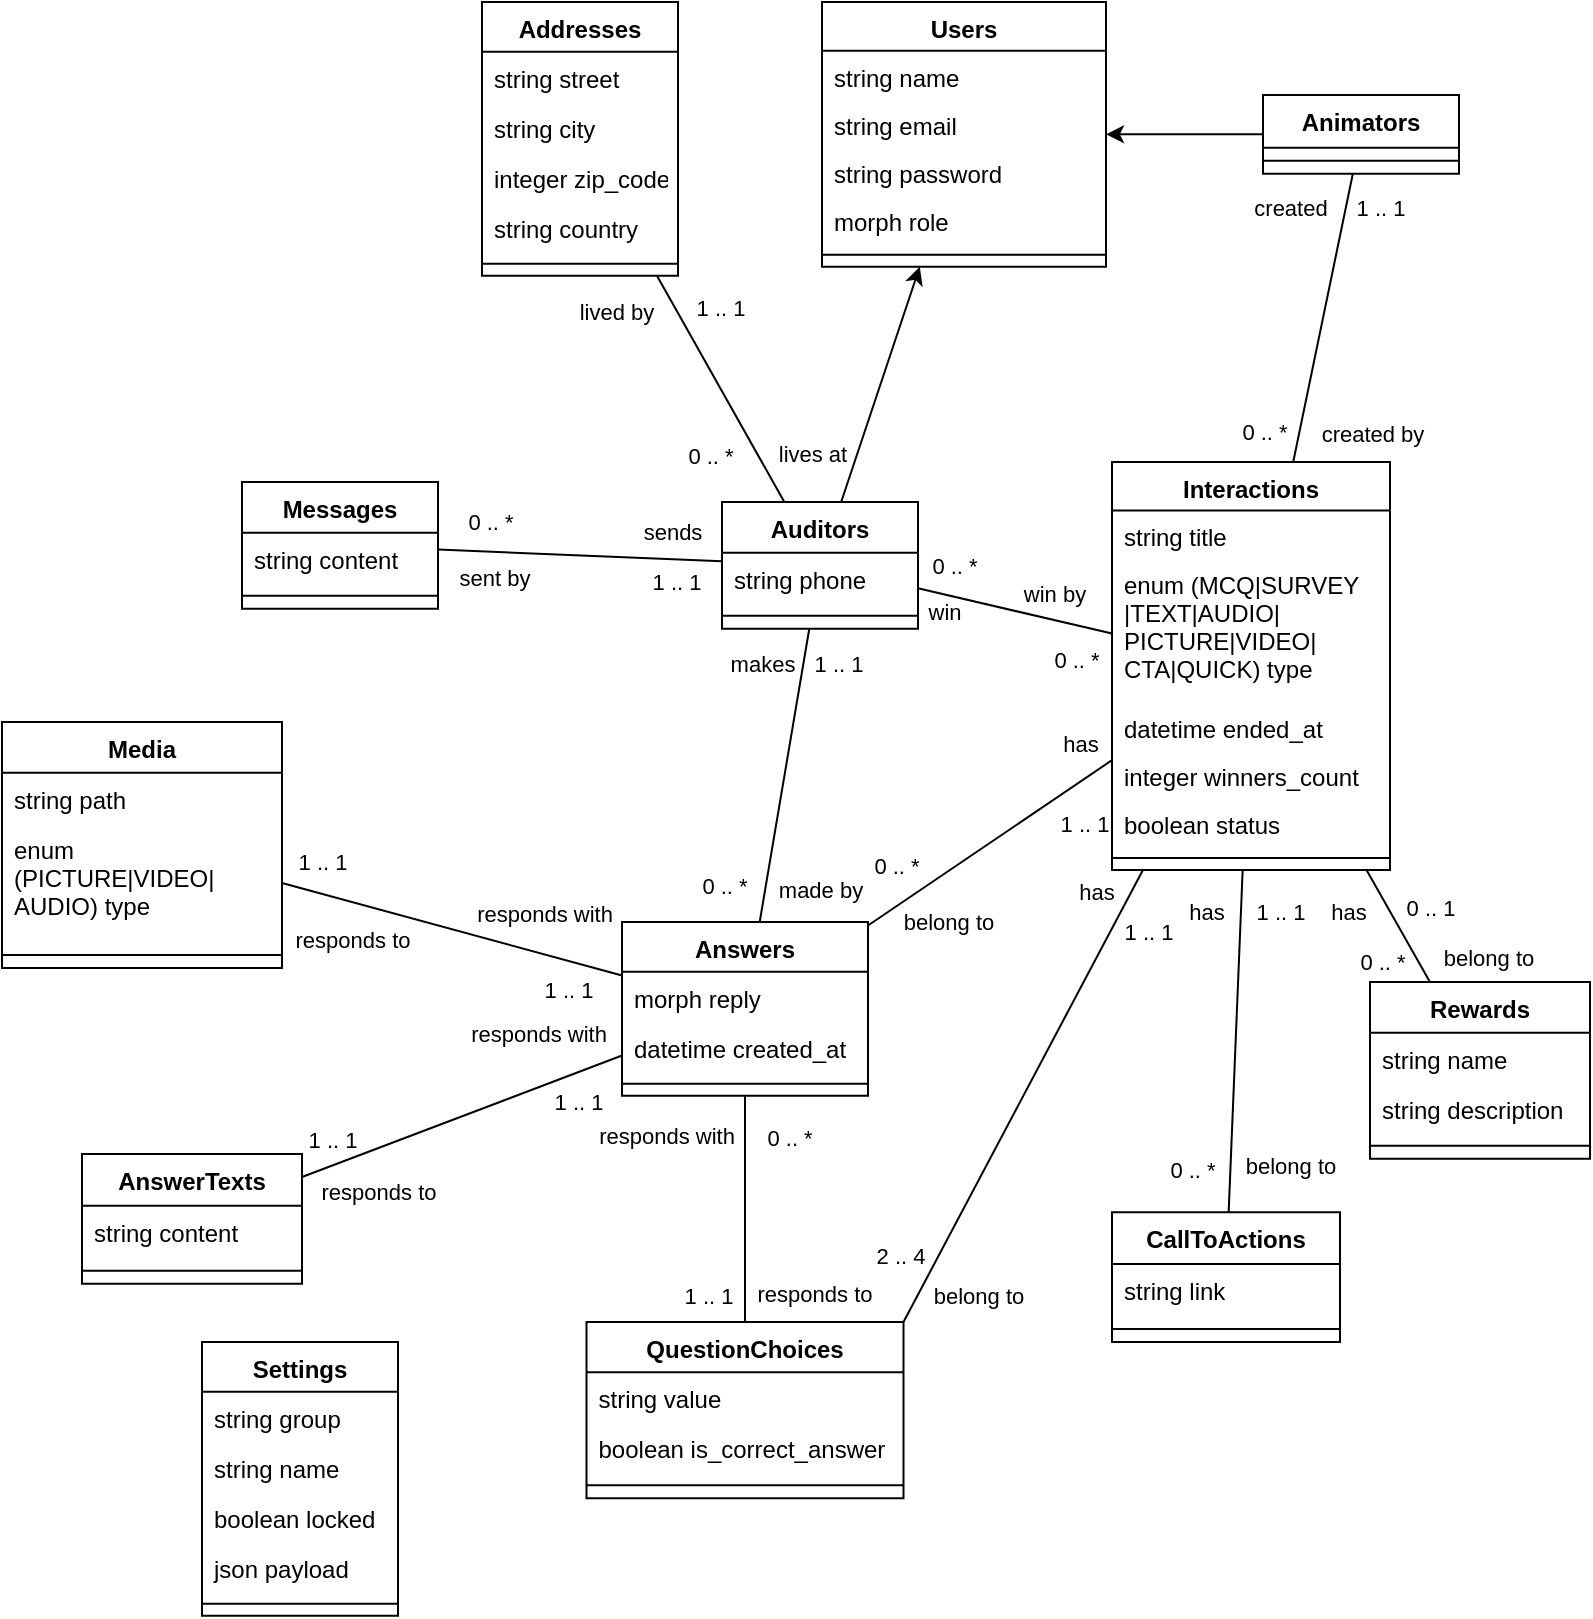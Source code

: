 <mxfile version="21.3.7" type="device">
  <diagram id="C5RBs43oDa-KdzZeNtuy" name="Page-1">
    <mxGraphModel dx="591" dy="1988" grid="1" gridSize="10" guides="1" tooltips="1" connect="1" arrows="1" fold="1" page="1" pageScale="1" pageWidth="827" pageHeight="1169" math="0" shadow="0">
      <root>
        <mxCell id="WIyWlLk6GJQsqaUBKTNV-0" />
        <mxCell id="WIyWlLk6GJQsqaUBKTNV-1" parent="WIyWlLk6GJQsqaUBKTNV-0" />
        <mxCell id="30cIWOd6jgSLowQmjG19-6" value="Users" style="swimlane;fontStyle=1;align=center;verticalAlign=top;childLayout=stackLayout;horizontal=1;startSize=24.348;horizontalStack=0;resizeParent=1;resizeParentMax=0;resizeLast=0;collapsible=0;marginBottom=0;" parent="WIyWlLk6GJQsqaUBKTNV-1" vertex="1">
          <mxGeometry x="1270" y="-1160" width="142" height="132.348" as="geometry" />
        </mxCell>
        <mxCell id="30cIWOd6jgSLowQmjG19-8" value="string name" style="text;strokeColor=none;fillColor=none;align=left;verticalAlign=top;spacingLeft=4;spacingRight=4;overflow=hidden;rotatable=0;points=[[0,0.5],[1,0.5]];portConstraint=eastwest;" parent="30cIWOd6jgSLowQmjG19-6" vertex="1">
          <mxGeometry y="24.348" width="142" height="24" as="geometry" />
        </mxCell>
        <mxCell id="30cIWOd6jgSLowQmjG19-9" value="string email" style="text;strokeColor=none;fillColor=none;align=left;verticalAlign=top;spacingLeft=4;spacingRight=4;overflow=hidden;rotatable=0;points=[[0,0.5],[1,0.5]];portConstraint=eastwest;" parent="30cIWOd6jgSLowQmjG19-6" vertex="1">
          <mxGeometry y="48.348" width="142" height="24" as="geometry" />
        </mxCell>
        <mxCell id="30cIWOd6jgSLowQmjG19-11" value="string password" style="text;strokeColor=none;fillColor=none;align=left;verticalAlign=top;spacingLeft=4;spacingRight=4;overflow=hidden;rotatable=0;points=[[0,0.5],[1,0.5]];portConstraint=eastwest;" parent="30cIWOd6jgSLowQmjG19-6" vertex="1">
          <mxGeometry y="72.348" width="142" height="24" as="geometry" />
        </mxCell>
        <mxCell id="30cIWOd6jgSLowQmjG19-15" value="morph role" style="text;strokeColor=none;fillColor=none;align=left;verticalAlign=top;spacingLeft=4;spacingRight=4;overflow=hidden;rotatable=0;points=[[0,0.5],[1,0.5]];portConstraint=eastwest;" parent="30cIWOd6jgSLowQmjG19-6" vertex="1">
          <mxGeometry y="96.348" width="142" height="24" as="geometry" />
        </mxCell>
        <mxCell id="30cIWOd6jgSLowQmjG19-17" style="line;strokeWidth=1;fillColor=none;align=left;verticalAlign=middle;spacingTop=-1;spacingLeft=3;spacingRight=3;rotatable=0;labelPosition=right;points=[];portConstraint=eastwest;strokeColor=inherit;" parent="30cIWOd6jgSLowQmjG19-6" vertex="1">
          <mxGeometry y="120.348" width="142" height="12" as="geometry" />
        </mxCell>
        <mxCell id="30cIWOd6jgSLowQmjG19-18" value="Settings" style="swimlane;fontStyle=1;align=center;verticalAlign=top;childLayout=stackLayout;horizontal=1;startSize=24.824;horizontalStack=0;resizeParent=1;resizeParentMax=0;resizeLast=0;collapsible=0;marginBottom=0;" parent="WIyWlLk6GJQsqaUBKTNV-1" vertex="1">
          <mxGeometry x="960" y="-490" width="98" height="136.824" as="geometry" />
        </mxCell>
        <mxCell id="30cIWOd6jgSLowQmjG19-20" value="string group" style="text;strokeColor=none;fillColor=none;align=left;verticalAlign=top;spacingLeft=4;spacingRight=4;overflow=hidden;rotatable=0;points=[[0,0.5],[1,0.5]];portConstraint=eastwest;" parent="30cIWOd6jgSLowQmjG19-18" vertex="1">
          <mxGeometry y="24.824" width="98" height="25" as="geometry" />
        </mxCell>
        <mxCell id="30cIWOd6jgSLowQmjG19-21" value="string name" style="text;strokeColor=none;fillColor=none;align=left;verticalAlign=top;spacingLeft=4;spacingRight=4;overflow=hidden;rotatable=0;points=[[0,0.5],[1,0.5]];portConstraint=eastwest;" parent="30cIWOd6jgSLowQmjG19-18" vertex="1">
          <mxGeometry y="49.824" width="98" height="25" as="geometry" />
        </mxCell>
        <mxCell id="30cIWOd6jgSLowQmjG19-22" value="boolean locked" style="text;strokeColor=none;fillColor=none;align=left;verticalAlign=top;spacingLeft=4;spacingRight=4;overflow=hidden;rotatable=0;points=[[0,0.5],[1,0.5]];portConstraint=eastwest;" parent="30cIWOd6jgSLowQmjG19-18" vertex="1">
          <mxGeometry y="74.824" width="98" height="25" as="geometry" />
        </mxCell>
        <mxCell id="30cIWOd6jgSLowQmjG19-23" value="json payload" style="text;strokeColor=none;fillColor=none;align=left;verticalAlign=top;spacingLeft=4;spacingRight=4;overflow=hidden;rotatable=0;points=[[0,0.5],[1,0.5]];portConstraint=eastwest;" parent="30cIWOd6jgSLowQmjG19-18" vertex="1">
          <mxGeometry y="99.824" width="98" height="25" as="geometry" />
        </mxCell>
        <mxCell id="30cIWOd6jgSLowQmjG19-26" style="line;strokeWidth=1;fillColor=none;align=left;verticalAlign=middle;spacingTop=-1;spacingLeft=3;spacingRight=3;rotatable=0;labelPosition=right;points=[];portConstraint=eastwest;strokeColor=inherit;" parent="30cIWOd6jgSLowQmjG19-18" vertex="1">
          <mxGeometry y="124.824" width="98" height="12" as="geometry" />
        </mxCell>
        <mxCell id="30cIWOd6jgSLowQmjG19-27" value="Addresses" style="swimlane;fontStyle=1;align=center;verticalAlign=top;childLayout=stackLayout;horizontal=1;startSize=24.824;horizontalStack=0;resizeParent=1;resizeParentMax=0;resizeLast=0;collapsible=0;marginBottom=0;" parent="WIyWlLk6GJQsqaUBKTNV-1" vertex="1">
          <mxGeometry x="1100" y="-1160" width="98" height="136.824" as="geometry" />
        </mxCell>
        <mxCell id="30cIWOd6jgSLowQmjG19-29" value="string street" style="text;strokeColor=none;fillColor=none;align=left;verticalAlign=top;spacingLeft=4;spacingRight=4;overflow=hidden;rotatable=0;points=[[0,0.5],[1,0.5]];portConstraint=eastwest;" parent="30cIWOd6jgSLowQmjG19-27" vertex="1">
          <mxGeometry y="24.824" width="98" height="25" as="geometry" />
        </mxCell>
        <mxCell id="30cIWOd6jgSLowQmjG19-30" value="string city" style="text;strokeColor=none;fillColor=none;align=left;verticalAlign=top;spacingLeft=4;spacingRight=4;overflow=hidden;rotatable=0;points=[[0,0.5],[1,0.5]];portConstraint=eastwest;" parent="30cIWOd6jgSLowQmjG19-27" vertex="1">
          <mxGeometry y="49.824" width="98" height="25" as="geometry" />
        </mxCell>
        <mxCell id="30cIWOd6jgSLowQmjG19-31" value="integer zip_code" style="text;strokeColor=none;fillColor=none;align=left;verticalAlign=top;spacingLeft=4;spacingRight=4;overflow=hidden;rotatable=0;points=[[0,0.5],[1,0.5]];portConstraint=eastwest;" parent="30cIWOd6jgSLowQmjG19-27" vertex="1">
          <mxGeometry y="74.824" width="98" height="25" as="geometry" />
        </mxCell>
        <mxCell id="30cIWOd6jgSLowQmjG19-32" value="string country" style="text;strokeColor=none;fillColor=none;align=left;verticalAlign=top;spacingLeft=4;spacingRight=4;overflow=hidden;rotatable=0;points=[[0,0.5],[1,0.5]];portConstraint=eastwest;" parent="30cIWOd6jgSLowQmjG19-27" vertex="1">
          <mxGeometry y="99.824" width="98" height="25" as="geometry" />
        </mxCell>
        <mxCell id="30cIWOd6jgSLowQmjG19-35" style="line;strokeWidth=1;fillColor=none;align=left;verticalAlign=middle;spacingTop=-1;spacingLeft=3;spacingRight=3;rotatable=0;labelPosition=right;points=[];portConstraint=eastwest;strokeColor=inherit;" parent="30cIWOd6jgSLowQmjG19-27" vertex="1">
          <mxGeometry y="124.824" width="98" height="12" as="geometry" />
        </mxCell>
        <mxCell id="30cIWOd6jgSLowQmjG19-36" value="Auditors" style="swimlane;fontStyle=1;align=center;verticalAlign=top;childLayout=stackLayout;horizontal=1;startSize=25.385;horizontalStack=0;resizeParent=1;resizeParentMax=0;resizeLast=0;collapsible=0;marginBottom=0;" parent="WIyWlLk6GJQsqaUBKTNV-1" vertex="1">
          <mxGeometry x="1220" y="-910" width="98" height="63.385" as="geometry" />
        </mxCell>
        <mxCell id="30cIWOd6jgSLowQmjG19-38" value="string phone" style="text;strokeColor=none;fillColor=none;align=left;verticalAlign=top;spacingLeft=4;spacingRight=4;overflow=hidden;rotatable=0;points=[[0,0.5],[1,0.5]];portConstraint=eastwest;" parent="30cIWOd6jgSLowQmjG19-36" vertex="1">
          <mxGeometry y="25.385" width="98" height="25" as="geometry" />
        </mxCell>
        <mxCell id="30cIWOd6jgSLowQmjG19-42" style="line;strokeWidth=1;fillColor=none;align=left;verticalAlign=middle;spacingTop=-1;spacingLeft=3;spacingRight=3;rotatable=0;labelPosition=right;points=[];portConstraint=eastwest;strokeColor=inherit;" parent="30cIWOd6jgSLowQmjG19-36" vertex="1">
          <mxGeometry y="50.385" width="98" height="13" as="geometry" />
        </mxCell>
        <mxCell id="30cIWOd6jgSLowQmjG19-163" style="rounded=0;orthogonalLoop=1;jettySize=auto;html=1;endArrow=none;endFill=0;" parent="WIyWlLk6GJQsqaUBKTNV-1" source="30cIWOd6jgSLowQmjG19-43" target="30cIWOd6jgSLowQmjG19-96" edge="1">
          <mxGeometry relative="1" as="geometry" />
        </mxCell>
        <mxCell id="30cIWOd6jgSLowQmjG19-199" value="responds with" style="edgeLabel;html=1;align=center;verticalAlign=middle;resizable=0;points=[];" parent="30cIWOd6jgSLowQmjG19-163" vertex="1" connectable="0">
          <mxGeometry x="0.589" y="2" relative="1" as="geometry">
            <mxPoint x="-5" y="-20" as="offset" />
          </mxGeometry>
        </mxCell>
        <mxCell id="30cIWOd6jgSLowQmjG19-200" value="1 .. 1" style="edgeLabel;html=1;align=center;verticalAlign=middle;resizable=0;points=[];" parent="30cIWOd6jgSLowQmjG19-163" vertex="1" connectable="0">
          <mxGeometry x="0.688" y="-1" relative="1" as="geometry">
            <mxPoint y="13" as="offset" />
          </mxGeometry>
        </mxCell>
        <mxCell id="30cIWOd6jgSLowQmjG19-201" value="responds to" style="edgeLabel;html=1;align=center;verticalAlign=middle;resizable=0;points=[];" parent="30cIWOd6jgSLowQmjG19-163" vertex="1" connectable="0">
          <mxGeometry x="-0.828" y="1" relative="1" as="geometry">
            <mxPoint x="20" y="25" as="offset" />
          </mxGeometry>
        </mxCell>
        <mxCell id="30cIWOd6jgSLowQmjG19-202" value="1 .. 1" style="edgeLabel;html=1;align=center;verticalAlign=middle;resizable=0;points=[];" parent="30cIWOd6jgSLowQmjG19-163" vertex="1" connectable="0">
          <mxGeometry x="-0.801" y="2" relative="1" as="geometry">
            <mxPoint x="2" y="-13" as="offset" />
          </mxGeometry>
        </mxCell>
        <mxCell id="30cIWOd6jgSLowQmjG19-43" value="Media" style="swimlane;fontStyle=1;align=center;verticalAlign=top;childLayout=stackLayout;horizontal=1;startSize=25.385;horizontalStack=0;resizeParent=1;resizeParentMax=0;resizeLast=0;collapsible=0;marginBottom=0;" parent="WIyWlLk6GJQsqaUBKTNV-1" vertex="1">
          <mxGeometry x="860" y="-800" width="140" height="123.005" as="geometry" />
        </mxCell>
        <mxCell id="30cIWOd6jgSLowQmjG19-45" value="string path" style="text;strokeColor=none;fillColor=none;align=left;verticalAlign=top;spacingLeft=4;spacingRight=4;overflow=hidden;rotatable=0;points=[[0,0.5],[1,0.5]];portConstraint=eastwest;" parent="30cIWOd6jgSLowQmjG19-43" vertex="1">
          <mxGeometry y="25.385" width="140" height="25" as="geometry" />
        </mxCell>
        <mxCell id="30cIWOd6jgSLowQmjG19-46" value="enum &#xa;(PICTURE|VIDEO|&#xa;AUDIO) type" style="text;strokeColor=none;fillColor=none;align=left;verticalAlign=top;spacingLeft=4;spacingRight=4;overflow=hidden;rotatable=0;points=[[0,0.5],[1,0.5]];portConstraint=eastwest;" parent="30cIWOd6jgSLowQmjG19-43" vertex="1">
          <mxGeometry y="50.385" width="140" height="59.62" as="geometry" />
        </mxCell>
        <mxCell id="30cIWOd6jgSLowQmjG19-49" style="line;strokeWidth=1;fillColor=none;align=left;verticalAlign=middle;spacingTop=-1;spacingLeft=3;spacingRight=3;rotatable=0;labelPosition=right;points=[];portConstraint=eastwest;strokeColor=inherit;" parent="30cIWOd6jgSLowQmjG19-43" vertex="1">
          <mxGeometry y="110.005" width="140" height="13" as="geometry" />
        </mxCell>
        <mxCell id="30cIWOd6jgSLowQmjG19-50" value="Animators" style="swimlane;fontStyle=1;align=center;verticalAlign=top;childLayout=stackLayout;horizontal=1;startSize=26.444;horizontalStack=0;resizeParent=1;resizeParentMax=0;resizeLast=0;collapsible=0;marginBottom=0;" parent="WIyWlLk6GJQsqaUBKTNV-1" vertex="1">
          <mxGeometry x="1490.5" y="-1113.55" width="98" height="39.444" as="geometry" />
        </mxCell>
        <mxCell id="30cIWOd6jgSLowQmjG19-54" style="line;strokeWidth=1;fillColor=none;align=left;verticalAlign=middle;spacingTop=-1;spacingLeft=3;spacingRight=3;rotatable=0;labelPosition=right;points=[];portConstraint=eastwest;strokeColor=inherit;" parent="30cIWOd6jgSLowQmjG19-50" vertex="1">
          <mxGeometry y="26.444" width="98" height="13" as="geometry" />
        </mxCell>
        <mxCell id="30cIWOd6jgSLowQmjG19-55" value="Rewards" style="swimlane;fontStyle=1;align=center;verticalAlign=top;childLayout=stackLayout;horizontal=1;startSize=25.385;horizontalStack=0;resizeParent=1;resizeParentMax=0;resizeLast=0;collapsible=0;marginBottom=0;" parent="WIyWlLk6GJQsqaUBKTNV-1" vertex="1">
          <mxGeometry x="1544" y="-670" width="110" height="88.385" as="geometry" />
        </mxCell>
        <mxCell id="30cIWOd6jgSLowQmjG19-57" value="string name" style="text;strokeColor=none;fillColor=none;align=left;verticalAlign=top;spacingLeft=4;spacingRight=4;overflow=hidden;rotatable=0;points=[[0,0.5],[1,0.5]];portConstraint=eastwest;" parent="30cIWOd6jgSLowQmjG19-55" vertex="1">
          <mxGeometry y="25.385" width="110" height="25" as="geometry" />
        </mxCell>
        <mxCell id="30cIWOd6jgSLowQmjG19-58" value="string description" style="text;strokeColor=none;fillColor=none;align=left;verticalAlign=top;spacingLeft=4;spacingRight=4;overflow=hidden;rotatable=0;points=[[0,0.5],[1,0.5]];portConstraint=eastwest;" parent="30cIWOd6jgSLowQmjG19-55" vertex="1">
          <mxGeometry y="50.385" width="110" height="25" as="geometry" />
        </mxCell>
        <mxCell id="30cIWOd6jgSLowQmjG19-61" style="line;strokeWidth=1;fillColor=none;align=left;verticalAlign=middle;spacingTop=-1;spacingLeft=3;spacingRight=3;rotatable=0;labelPosition=right;points=[];portConstraint=eastwest;strokeColor=inherit;" parent="30cIWOd6jgSLowQmjG19-55" vertex="1">
          <mxGeometry y="75.385" width="110" height="13" as="geometry" />
        </mxCell>
        <mxCell id="30cIWOd6jgSLowQmjG19-62" value="CallToActions" style="swimlane;fontStyle=1;align=center;verticalAlign=top;childLayout=stackLayout;horizontal=1;startSize=25.818;horizontalStack=0;resizeParent=1;resizeParentMax=0;resizeLast=0;collapsible=0;marginBottom=0;" parent="WIyWlLk6GJQsqaUBKTNV-1" vertex="1">
          <mxGeometry x="1415" y="-554.82" width="114" height="64.818" as="geometry" />
        </mxCell>
        <mxCell id="30cIWOd6jgSLowQmjG19-64" value="string link" style="text;strokeColor=none;fillColor=none;align=left;verticalAlign=top;spacingLeft=4;spacingRight=4;overflow=hidden;rotatable=0;points=[[0,0.5],[1,0.5]];portConstraint=eastwest;" parent="30cIWOd6jgSLowQmjG19-62" vertex="1">
          <mxGeometry y="25.818" width="114" height="26" as="geometry" />
        </mxCell>
        <mxCell id="30cIWOd6jgSLowQmjG19-67" style="line;strokeWidth=1;fillColor=none;align=left;verticalAlign=middle;spacingTop=-1;spacingLeft=3;spacingRight=3;rotatable=0;labelPosition=right;points=[];portConstraint=eastwest;strokeColor=inherit;" parent="30cIWOd6jgSLowQmjG19-62" vertex="1">
          <mxGeometry y="51.818" width="114" height="13" as="geometry" />
        </mxCell>
        <mxCell id="30cIWOd6jgSLowQmjG19-68" value="Interactions" style="swimlane;fontStyle=1;align=center;verticalAlign=top;childLayout=stackLayout;horizontal=1;startSize=24.24;horizontalStack=0;resizeParent=1;resizeParentMax=0;resizeLast=0;collapsible=0;marginBottom=0;" parent="WIyWlLk6GJQsqaUBKTNV-1" vertex="1">
          <mxGeometry x="1415" y="-930" width="139" height="204" as="geometry" />
        </mxCell>
        <mxCell id="30cIWOd6jgSLowQmjG19-70" value="string title" style="text;strokeColor=none;fillColor=none;align=left;verticalAlign=top;spacingLeft=4;spacingRight=4;overflow=hidden;rotatable=0;points=[[0,0.5],[1,0.5]];portConstraint=eastwest;" parent="30cIWOd6jgSLowQmjG19-68" vertex="1">
          <mxGeometry y="24.24" width="139" height="24" as="geometry" />
        </mxCell>
        <mxCell id="30cIWOd6jgSLowQmjG19-71" value="enum (MCQ|SURVEY&#xa;|TEXT|AUDIO|&#xa;PICTURE|VIDEO|&#xa;CTA|QUICK) type" style="text;strokeColor=none;fillColor=none;align=left;verticalAlign=top;spacingLeft=4;spacingRight=4;overflow=hidden;rotatable=0;points=[[0,0.5],[1,0.5]];portConstraint=eastwest;" parent="30cIWOd6jgSLowQmjG19-68" vertex="1">
          <mxGeometry y="48.24" width="139" height="71.76" as="geometry" />
        </mxCell>
        <mxCell id="30cIWOd6jgSLowQmjG19-75" value="datetime ended_at" style="text;strokeColor=none;fillColor=none;align=left;verticalAlign=top;spacingLeft=4;spacingRight=4;overflow=hidden;rotatable=0;points=[[0,0.5],[1,0.5]];portConstraint=eastwest;" parent="30cIWOd6jgSLowQmjG19-68" vertex="1">
          <mxGeometry y="120" width="139" height="24" as="geometry" />
        </mxCell>
        <mxCell id="30cIWOd6jgSLowQmjG19-78" value="integer winners_count" style="text;strokeColor=none;fillColor=none;align=left;verticalAlign=top;spacingLeft=4;spacingRight=4;overflow=hidden;rotatable=0;points=[[0,0.5],[1,0.5]];portConstraint=eastwest;" parent="30cIWOd6jgSLowQmjG19-68" vertex="1">
          <mxGeometry y="144" width="139" height="24" as="geometry" />
        </mxCell>
        <mxCell id="30cIWOd6jgSLowQmjG19-79" value="boolean status" style="text;strokeColor=none;fillColor=none;align=left;verticalAlign=top;spacingLeft=4;spacingRight=4;overflow=hidden;rotatable=0;points=[[0,0.5],[1,0.5]];portConstraint=eastwest;" parent="30cIWOd6jgSLowQmjG19-68" vertex="1">
          <mxGeometry y="168" width="139" height="24" as="geometry" />
        </mxCell>
        <mxCell id="30cIWOd6jgSLowQmjG19-80" style="line;strokeWidth=1;fillColor=none;align=left;verticalAlign=middle;spacingTop=-1;spacingLeft=3;spacingRight=3;rotatable=0;labelPosition=right;points=[];portConstraint=eastwest;strokeColor=inherit;" parent="30cIWOd6jgSLowQmjG19-68" vertex="1">
          <mxGeometry y="192" width="139" height="12" as="geometry" />
        </mxCell>
        <mxCell id="30cIWOd6jgSLowQmjG19-81" value="Messages" style="swimlane;fontStyle=1;align=center;verticalAlign=top;childLayout=stackLayout;horizontal=1;startSize=25.385;horizontalStack=0;resizeParent=1;resizeParentMax=0;resizeLast=0;collapsible=0;marginBottom=0;" parent="WIyWlLk6GJQsqaUBKTNV-1" vertex="1">
          <mxGeometry x="980" y="-920" width="98" height="63.385" as="geometry" />
        </mxCell>
        <mxCell id="30cIWOd6jgSLowQmjG19-83" value="string content" style="text;strokeColor=none;fillColor=none;align=left;verticalAlign=top;spacingLeft=4;spacingRight=4;overflow=hidden;rotatable=0;points=[[0,0.5],[1,0.5]];portConstraint=eastwest;" parent="30cIWOd6jgSLowQmjG19-81" vertex="1">
          <mxGeometry y="25.385" width="98" height="25" as="geometry" />
        </mxCell>
        <mxCell id="30cIWOd6jgSLowQmjG19-87" style="line;strokeWidth=1;fillColor=none;align=left;verticalAlign=middle;spacingTop=-1;spacingLeft=3;spacingRight=3;rotatable=0;labelPosition=right;points=[];portConstraint=eastwest;strokeColor=inherit;" parent="30cIWOd6jgSLowQmjG19-81" vertex="1">
          <mxGeometry y="50.385" width="98" height="13" as="geometry" />
        </mxCell>
        <mxCell id="30cIWOd6jgSLowQmjG19-88" value="QuestionChoices" style="swimlane;fontStyle=1;align=center;verticalAlign=top;childLayout=stackLayout;horizontal=1;startSize=25.067;horizontalStack=0;resizeParent=1;resizeParentMax=0;resizeLast=0;collapsible=0;marginBottom=0;" parent="WIyWlLk6GJQsqaUBKTNV-1" vertex="1">
          <mxGeometry x="1152.25" y="-500" width="158.5" height="88.067" as="geometry" />
        </mxCell>
        <mxCell id="30cIWOd6jgSLowQmjG19-90" value="string value" style="text;strokeColor=none;fillColor=none;align=left;verticalAlign=top;spacingLeft=4;spacingRight=4;overflow=hidden;rotatable=0;points=[[0,0.5],[1,0.5]];portConstraint=eastwest;" parent="30cIWOd6jgSLowQmjG19-88" vertex="1">
          <mxGeometry y="25.067" width="158.5" height="25" as="geometry" />
        </mxCell>
        <mxCell id="30cIWOd6jgSLowQmjG19-91" value="boolean is_correct_answer" style="text;strokeColor=none;fillColor=none;align=left;verticalAlign=top;spacingLeft=4;spacingRight=4;overflow=hidden;rotatable=0;points=[[0,0.5],[1,0.5]];portConstraint=eastwest;" parent="30cIWOd6jgSLowQmjG19-88" vertex="1">
          <mxGeometry y="50.067" width="158.5" height="25" as="geometry" />
        </mxCell>
        <mxCell id="30cIWOd6jgSLowQmjG19-95" style="line;strokeWidth=1;fillColor=none;align=left;verticalAlign=middle;spacingTop=-1;spacingLeft=3;spacingRight=3;rotatable=0;labelPosition=right;points=[];portConstraint=eastwest;strokeColor=inherit;" parent="30cIWOd6jgSLowQmjG19-88" vertex="1">
          <mxGeometry y="75.067" width="158.5" height="13" as="geometry" />
        </mxCell>
        <mxCell id="30cIWOd6jgSLowQmjG19-96" value="Answers" style="swimlane;fontStyle=1;align=center;verticalAlign=top;childLayout=stackLayout;horizontal=1;startSize=24.824;horizontalStack=0;resizeParent=1;resizeParentMax=0;resizeLast=0;collapsible=0;marginBottom=0;" parent="WIyWlLk6GJQsqaUBKTNV-1" vertex="1">
          <mxGeometry x="1170" y="-700" width="123" height="86.824" as="geometry" />
        </mxCell>
        <mxCell id="30cIWOd6jgSLowQmjG19-186" value="morph reply" style="text;strokeColor=none;fillColor=none;align=left;verticalAlign=top;spacingLeft=4;spacingRight=4;overflow=hidden;rotatable=0;points=[[0,0.5],[1,0.5]];portConstraint=eastwest;" parent="30cIWOd6jgSLowQmjG19-96" vertex="1">
          <mxGeometry y="24.824" width="123" height="25" as="geometry" />
        </mxCell>
        <mxCell id="30cIWOd6jgSLowQmjG19-102" value="datetime created_at" style="text;strokeColor=none;fillColor=none;align=left;verticalAlign=top;spacingLeft=4;spacingRight=4;overflow=hidden;rotatable=0;points=[[0,0.5],[1,0.5]];portConstraint=eastwest;" parent="30cIWOd6jgSLowQmjG19-96" vertex="1">
          <mxGeometry y="49.824" width="123" height="25" as="geometry" />
        </mxCell>
        <mxCell id="30cIWOd6jgSLowQmjG19-104" style="line;strokeWidth=1;fillColor=none;align=left;verticalAlign=middle;spacingTop=-1;spacingLeft=3;spacingRight=3;rotatable=0;labelPosition=right;points=[];portConstraint=eastwest;strokeColor=inherit;" parent="30cIWOd6jgSLowQmjG19-96" vertex="1">
          <mxGeometry y="74.824" width="123" height="12" as="geometry" />
        </mxCell>
        <mxCell id="30cIWOd6jgSLowQmjG19-105" value="AnswerTexts" style="swimlane;fontStyle=1;align=center;verticalAlign=top;childLayout=stackLayout;horizontal=1;startSize=25.818;horizontalStack=0;resizeParent=1;resizeParentMax=0;resizeLast=0;collapsible=0;marginBottom=0;" parent="WIyWlLk6GJQsqaUBKTNV-1" vertex="1">
          <mxGeometry x="900" y="-584" width="110" height="64.818" as="geometry" />
        </mxCell>
        <mxCell id="30cIWOd6jgSLowQmjG19-107" value="string content" style="text;strokeColor=none;fillColor=none;align=left;verticalAlign=top;spacingLeft=4;spacingRight=4;overflow=hidden;rotatable=0;points=[[0,0.5],[1,0.5]];portConstraint=eastwest;" parent="30cIWOd6jgSLowQmjG19-105" vertex="1">
          <mxGeometry y="25.818" width="110" height="26" as="geometry" />
        </mxCell>
        <mxCell id="30cIWOd6jgSLowQmjG19-110" style="line;strokeWidth=1;fillColor=none;align=left;verticalAlign=middle;spacingTop=-1;spacingLeft=3;spacingRight=3;rotatable=0;labelPosition=right;points=[];portConstraint=eastwest;strokeColor=inherit;" parent="30cIWOd6jgSLowQmjG19-105" vertex="1">
          <mxGeometry y="51.818" width="110" height="13" as="geometry" />
        </mxCell>
        <mxCell id="30cIWOd6jgSLowQmjG19-118" value="" style="startArrow=classic;endArrow=none;rounded=0;startFill=1;" parent="WIyWlLk6GJQsqaUBKTNV-1" source="30cIWOd6jgSLowQmjG19-6" target="30cIWOd6jgSLowQmjG19-50" edge="1">
          <mxGeometry relative="1" as="geometry" />
        </mxCell>
        <mxCell id="30cIWOd6jgSLowQmjG19-121" value="" style="startArrow=classic;endArrow=none;rounded=0;endFill=0;startFill=1;" parent="WIyWlLk6GJQsqaUBKTNV-1" source="30cIWOd6jgSLowQmjG19-6" target="30cIWOd6jgSLowQmjG19-36" edge="1">
          <mxGeometry relative="1" as="geometry">
            <mxPoint x="1647" y="-569" as="sourcePoint" />
          </mxGeometry>
        </mxCell>
        <mxCell id="30cIWOd6jgSLowQmjG19-124" value="" style="startArrow=none;endArrow=none;rounded=0;" parent="WIyWlLk6GJQsqaUBKTNV-1" source="30cIWOd6jgSLowQmjG19-50" target="30cIWOd6jgSLowQmjG19-68" edge="1">
          <mxGeometry relative="1" as="geometry" />
        </mxCell>
        <mxCell id="30cIWOd6jgSLowQmjG19-165" value="1 .. 1" style="edgeLabel;html=1;align=center;verticalAlign=middle;resizable=0;points=[];" parent="30cIWOd6jgSLowQmjG19-124" vertex="1" connectable="0">
          <mxGeometry x="-0.769" relative="1" as="geometry">
            <mxPoint x="17" as="offset" />
          </mxGeometry>
        </mxCell>
        <mxCell id="30cIWOd6jgSLowQmjG19-166" value="created" style="edgeLabel;html=1;align=center;verticalAlign=middle;resizable=0;points=[];" parent="30cIWOd6jgSLowQmjG19-124" vertex="1" connectable="0">
          <mxGeometry x="-0.769" relative="1" as="geometry">
            <mxPoint x="-28" as="offset" />
          </mxGeometry>
        </mxCell>
        <mxCell id="30cIWOd6jgSLowQmjG19-167" value="0 .. *" style="edgeLabel;html=1;align=center;verticalAlign=middle;resizable=0;points=[];" parent="30cIWOd6jgSLowQmjG19-124" vertex="1" connectable="0">
          <mxGeometry x="0.782" y="1" relative="1" as="geometry">
            <mxPoint x="-19" as="offset" />
          </mxGeometry>
        </mxCell>
        <mxCell id="30cIWOd6jgSLowQmjG19-168" value="created by" style="edgeLabel;html=1;align=center;verticalAlign=middle;resizable=0;points=[];" parent="30cIWOd6jgSLowQmjG19-124" vertex="1" connectable="0">
          <mxGeometry x="0.745" y="1" relative="1" as="geometry">
            <mxPoint x="34" y="4" as="offset" />
          </mxGeometry>
        </mxCell>
        <mxCell id="30cIWOd6jgSLowQmjG19-127" value="" style="startArrow=none;endArrow=none;rounded=1;" parent="WIyWlLk6GJQsqaUBKTNV-1" source="30cIWOd6jgSLowQmjG19-36" target="30cIWOd6jgSLowQmjG19-27" edge="1">
          <mxGeometry relative="1" as="geometry" />
        </mxCell>
        <mxCell id="30cIWOd6jgSLowQmjG19-215" value="lives at" style="edgeLabel;html=1;align=center;verticalAlign=middle;resizable=0;points=[];" parent="30cIWOd6jgSLowQmjG19-127" vertex="1" connectable="0">
          <mxGeometry x="-0.662" relative="1" as="geometry">
            <mxPoint x="24" y="-5" as="offset" />
          </mxGeometry>
        </mxCell>
        <mxCell id="30cIWOd6jgSLowQmjG19-216" value="0 .. *" style="edgeLabel;html=1;align=center;verticalAlign=middle;resizable=0;points=[];" parent="30cIWOd6jgSLowQmjG19-127" vertex="1" connectable="0">
          <mxGeometry x="-0.348" relative="1" as="geometry">
            <mxPoint x="-17" y="14" as="offset" />
          </mxGeometry>
        </mxCell>
        <mxCell id="30cIWOd6jgSLowQmjG19-217" value="lived by" style="edgeLabel;html=1;align=center;verticalAlign=middle;resizable=0;points=[];" parent="30cIWOd6jgSLowQmjG19-127" vertex="1" connectable="0">
          <mxGeometry x="0.678" y="1" relative="1" as="geometry">
            <mxPoint x="-30" y="-1" as="offset" />
          </mxGeometry>
        </mxCell>
        <mxCell id="30cIWOd6jgSLowQmjG19-218" value="1 .. 1" style="edgeLabel;html=1;align=center;verticalAlign=middle;resizable=0;points=[];" parent="30cIWOd6jgSLowQmjG19-127" vertex="1" connectable="0">
          <mxGeometry x="0.692" y="-3" relative="1" as="geometry">
            <mxPoint x="19" as="offset" />
          </mxGeometry>
        </mxCell>
        <mxCell id="30cIWOd6jgSLowQmjG19-130" value="" style="startArrow=none;endArrow=none;rounded=0;" parent="WIyWlLk6GJQsqaUBKTNV-1" source="30cIWOd6jgSLowQmjG19-36" target="30cIWOd6jgSLowQmjG19-81" edge="1">
          <mxGeometry relative="1" as="geometry" />
        </mxCell>
        <mxCell id="30cIWOd6jgSLowQmjG19-211" value="sends" style="edgeLabel;html=1;align=center;verticalAlign=middle;resizable=0;points=[];" parent="30cIWOd6jgSLowQmjG19-130" vertex="1" connectable="0">
          <mxGeometry x="-0.845" y="-1" relative="1" as="geometry">
            <mxPoint x="-14" y="-13" as="offset" />
          </mxGeometry>
        </mxCell>
        <mxCell id="30cIWOd6jgSLowQmjG19-212" value="1 .. 1" style="edgeLabel;html=1;align=center;verticalAlign=middle;resizable=0;points=[];" parent="30cIWOd6jgSLowQmjG19-130" vertex="1" connectable="0">
          <mxGeometry x="-0.806" y="-1" relative="1" as="geometry">
            <mxPoint x="-9" y="12" as="offset" />
          </mxGeometry>
        </mxCell>
        <mxCell id="30cIWOd6jgSLowQmjG19-213" value="sent by" style="edgeLabel;html=1;align=center;verticalAlign=middle;resizable=0;points=[];" parent="30cIWOd6jgSLowQmjG19-130" vertex="1" connectable="0">
          <mxGeometry x="0.86" relative="1" as="geometry">
            <mxPoint x="18" y="14" as="offset" />
          </mxGeometry>
        </mxCell>
        <mxCell id="30cIWOd6jgSLowQmjG19-214" value="0 .. *" style="edgeLabel;html=1;align=center;verticalAlign=middle;resizable=0;points=[];" parent="30cIWOd6jgSLowQmjG19-130" vertex="1" connectable="0">
          <mxGeometry x="0.817" y="-1" relative="1" as="geometry">
            <mxPoint x="13" y="-14" as="offset" />
          </mxGeometry>
        </mxCell>
        <mxCell id="30cIWOd6jgSLowQmjG19-133" value="" style="startArrow=none;endArrow=none;rounded=0;" parent="WIyWlLk6GJQsqaUBKTNV-1" source="30cIWOd6jgSLowQmjG19-36" target="30cIWOd6jgSLowQmjG19-96" edge="1">
          <mxGeometry relative="1" as="geometry" />
        </mxCell>
        <mxCell id="30cIWOd6jgSLowQmjG19-203" value="made by" style="edgeLabel;html=1;align=center;verticalAlign=middle;resizable=0;points=[];" parent="30cIWOd6jgSLowQmjG19-133" vertex="1" connectable="0">
          <mxGeometry x="0.824" y="4" relative="1" as="geometry">
            <mxPoint x="24" y="-4" as="offset" />
          </mxGeometry>
        </mxCell>
        <mxCell id="30cIWOd6jgSLowQmjG19-204" value="0 .. *" style="edgeLabel;html=1;align=center;verticalAlign=middle;resizable=0;points=[];" parent="30cIWOd6jgSLowQmjG19-133" vertex="1" connectable="0">
          <mxGeometry x="0.607" relative="1" as="geometry">
            <mxPoint x="-23" y="11" as="offset" />
          </mxGeometry>
        </mxCell>
        <mxCell id="30cIWOd6jgSLowQmjG19-205" value="makes" style="edgeLabel;html=1;align=center;verticalAlign=middle;resizable=0;points=[];" parent="30cIWOd6jgSLowQmjG19-133" vertex="1" connectable="0">
          <mxGeometry x="-0.851" y="-1" relative="1" as="geometry">
            <mxPoint x="-21" y="7" as="offset" />
          </mxGeometry>
        </mxCell>
        <mxCell id="30cIWOd6jgSLowQmjG19-206" value="1 .. 1" style="edgeLabel;html=1;align=center;verticalAlign=middle;resizable=0;points=[];" parent="30cIWOd6jgSLowQmjG19-133" vertex="1" connectable="0">
          <mxGeometry x="-0.714" y="3" relative="1" as="geometry">
            <mxPoint x="15" y="-4" as="offset" />
          </mxGeometry>
        </mxCell>
        <mxCell id="30cIWOd6jgSLowQmjG19-136" value="" style="startArrow=none;endArrow=none;rounded=0;" parent="WIyWlLk6GJQsqaUBKTNV-1" source="30cIWOd6jgSLowQmjG19-36" target="30cIWOd6jgSLowQmjG19-68" edge="1">
          <mxGeometry relative="1" as="geometry">
            <mxPoint x="1173.532" y="-819.74" as="targetPoint" />
          </mxGeometry>
        </mxCell>
        <mxCell id="30cIWOd6jgSLowQmjG19-207" value="win" style="edgeLabel;html=1;align=center;verticalAlign=middle;resizable=0;points=[];" parent="30cIWOd6jgSLowQmjG19-136" vertex="1" connectable="0">
          <mxGeometry x="-0.91" y="2" relative="1" as="geometry">
            <mxPoint x="8" y="13" as="offset" />
          </mxGeometry>
        </mxCell>
        <mxCell id="30cIWOd6jgSLowQmjG19-208" value="0 .. *" style="edgeLabel;html=1;align=center;verticalAlign=middle;resizable=0;points=[];" parent="30cIWOd6jgSLowQmjG19-136" vertex="1" connectable="0">
          <mxGeometry x="-0.809" y="-3" relative="1" as="geometry">
            <mxPoint x="9" y="-16" as="offset" />
          </mxGeometry>
        </mxCell>
        <mxCell id="30cIWOd6jgSLowQmjG19-209" value="win by" style="edgeLabel;html=1;align=center;verticalAlign=middle;resizable=0;points=[];" parent="30cIWOd6jgSLowQmjG19-136" vertex="1" connectable="0">
          <mxGeometry x="0.847" y="-3" relative="1" as="geometry">
            <mxPoint x="-21" y="-21" as="offset" />
          </mxGeometry>
        </mxCell>
        <mxCell id="30cIWOd6jgSLowQmjG19-210" value="0 .. *" style="edgeLabel;html=1;align=center;verticalAlign=middle;resizable=0;points=[];" parent="30cIWOd6jgSLowQmjG19-136" vertex="1" connectable="0">
          <mxGeometry x="0.912" y="-2" relative="1" as="geometry">
            <mxPoint x="-13" y="12" as="offset" />
          </mxGeometry>
        </mxCell>
        <mxCell id="30cIWOd6jgSLowQmjG19-139" value="" style="startArrow=none;endArrow=none;rounded=0;" parent="WIyWlLk6GJQsqaUBKTNV-1" source="30cIWOd6jgSLowQmjG19-96" target="30cIWOd6jgSLowQmjG19-88" edge="1">
          <mxGeometry relative="1" as="geometry" />
        </mxCell>
        <mxCell id="30cIWOd6jgSLowQmjG19-187" value="responds with" style="edgeLabel;html=1;align=center;verticalAlign=middle;resizable=0;points=[];" parent="30cIWOd6jgSLowQmjG19-139" vertex="1" connectable="0">
          <mxGeometry x="-0.862" relative="1" as="geometry">
            <mxPoint x="-40" y="12" as="offset" />
          </mxGeometry>
        </mxCell>
        <mxCell id="30cIWOd6jgSLowQmjG19-188" value="&amp;nbsp;0 .. *" style="edgeLabel;html=1;align=center;verticalAlign=middle;resizable=0;points=[];" parent="30cIWOd6jgSLowQmjG19-139" vertex="1" connectable="0">
          <mxGeometry x="-0.844" y="2" relative="1" as="geometry">
            <mxPoint x="18" y="12" as="offset" />
          </mxGeometry>
        </mxCell>
        <mxCell id="30cIWOd6jgSLowQmjG19-189" value="1 .. 1" style="edgeLabel;html=1;align=center;verticalAlign=middle;resizable=0;points=[];" parent="30cIWOd6jgSLowQmjG19-139" vertex="1" connectable="0">
          <mxGeometry x="0.862" y="1" relative="1" as="geometry">
            <mxPoint x="-20" y="-6" as="offset" />
          </mxGeometry>
        </mxCell>
        <mxCell id="30cIWOd6jgSLowQmjG19-190" value="responds to" style="edgeLabel;html=1;align=center;verticalAlign=middle;resizable=0;points=[];" parent="30cIWOd6jgSLowQmjG19-139" vertex="1" connectable="0">
          <mxGeometry x="0.774" relative="1" as="geometry">
            <mxPoint x="34" y="-2" as="offset" />
          </mxGeometry>
        </mxCell>
        <mxCell id="30cIWOd6jgSLowQmjG19-142" value="" style="startArrow=none;endArrow=none;rounded=0;" parent="WIyWlLk6GJQsqaUBKTNV-1" source="30cIWOd6jgSLowQmjG19-96" target="30cIWOd6jgSLowQmjG19-105" edge="1">
          <mxGeometry relative="1" as="geometry" />
        </mxCell>
        <mxCell id="30cIWOd6jgSLowQmjG19-195" value="responds with" style="edgeLabel;html=1;align=center;verticalAlign=middle;resizable=0;points=[];" parent="30cIWOd6jgSLowQmjG19-142" vertex="1" connectable="0">
          <mxGeometry x="-0.795" relative="1" as="geometry">
            <mxPoint x="-26" y="-17" as="offset" />
          </mxGeometry>
        </mxCell>
        <mxCell id="30cIWOd6jgSLowQmjG19-196" value="1 .. 1" style="edgeLabel;html=1;align=center;verticalAlign=middle;resizable=0;points=[];" parent="30cIWOd6jgSLowQmjG19-142" vertex="1" connectable="0">
          <mxGeometry x="0.814" y="3" relative="1" as="geometry">
            <mxPoint x="-1" y="-16" as="offset" />
          </mxGeometry>
        </mxCell>
        <mxCell id="30cIWOd6jgSLowQmjG19-197" value="responds to" style="edgeLabel;html=1;align=center;verticalAlign=middle;resizable=0;points=[];" parent="30cIWOd6jgSLowQmjG19-142" vertex="1" connectable="0">
          <mxGeometry x="0.754" y="1" relative="1" as="geometry">
            <mxPoint x="18" y="14" as="offset" />
          </mxGeometry>
        </mxCell>
        <mxCell id="30cIWOd6jgSLowQmjG19-198" value="1 .. 1" style="edgeLabel;html=1;align=center;verticalAlign=middle;resizable=0;points=[];" parent="30cIWOd6jgSLowQmjG19-142" vertex="1" connectable="0">
          <mxGeometry x="-0.634" y="1" relative="1" as="geometry">
            <mxPoint x="7" y="11" as="offset" />
          </mxGeometry>
        </mxCell>
        <mxCell id="30cIWOd6jgSLowQmjG19-145" value="" style="startArrow=none;endArrow=none;rounded=0;strokeColor=default;entryX=1;entryY=0;entryDx=0;entryDy=0;" parent="WIyWlLk6GJQsqaUBKTNV-1" source="30cIWOd6jgSLowQmjG19-68" target="30cIWOd6jgSLowQmjG19-88" edge="1">
          <mxGeometry relative="1" as="geometry" />
        </mxCell>
        <mxCell id="30cIWOd6jgSLowQmjG19-191" value="has" style="edgeLabel;html=1;align=center;verticalAlign=middle;resizable=0;points=[];" parent="30cIWOd6jgSLowQmjG19-145" vertex="1" connectable="0">
          <mxGeometry x="-0.905" y="3" relative="1" as="geometry">
            <mxPoint x="-21" y="-1" as="offset" />
          </mxGeometry>
        </mxCell>
        <mxCell id="30cIWOd6jgSLowQmjG19-192" value="2 .. 4" style="edgeLabel;html=1;align=center;verticalAlign=middle;resizable=0;points=[];" parent="30cIWOd6jgSLowQmjG19-145" vertex="1" connectable="0">
          <mxGeometry x="0.842" y="2" relative="1" as="geometry">
            <mxPoint x="-13" y="-16" as="offset" />
          </mxGeometry>
        </mxCell>
        <mxCell id="30cIWOd6jgSLowQmjG19-193" value="belong to" style="edgeLabel;html=1;align=center;verticalAlign=middle;resizable=0;points=[];" parent="30cIWOd6jgSLowQmjG19-145" vertex="1" connectable="0">
          <mxGeometry x="0.831" relative="1" as="geometry">
            <mxPoint x="27" y="6" as="offset" />
          </mxGeometry>
        </mxCell>
        <mxCell id="30cIWOd6jgSLowQmjG19-194" value="1 .. 1" style="edgeLabel;html=1;align=center;verticalAlign=middle;resizable=0;points=[];" parent="30cIWOd6jgSLowQmjG19-145" vertex="1" connectable="0">
          <mxGeometry x="-0.857" relative="1" as="geometry">
            <mxPoint x="11" y="14" as="offset" />
          </mxGeometry>
        </mxCell>
        <mxCell id="30cIWOd6jgSLowQmjG19-148" value="" style="startArrow=none;endArrow=none;rounded=0;" parent="WIyWlLk6GJQsqaUBKTNV-1" source="30cIWOd6jgSLowQmjG19-68" target="30cIWOd6jgSLowQmjG19-96" edge="1">
          <mxGeometry relative="1" as="geometry" />
        </mxCell>
        <mxCell id="30cIWOd6jgSLowQmjG19-181" value="has" style="edgeLabel;html=1;align=center;verticalAlign=middle;resizable=0;points=[];" parent="30cIWOd6jgSLowQmjG19-148" vertex="1" connectable="0">
          <mxGeometry x="-0.812" y="1" relative="1" as="geometry">
            <mxPoint x="-5" y="-17" as="offset" />
          </mxGeometry>
        </mxCell>
        <mxCell id="30cIWOd6jgSLowQmjG19-182" value="1 .. 1" style="edgeLabel;html=1;align=center;verticalAlign=middle;resizable=0;points=[];" parent="30cIWOd6jgSLowQmjG19-148" vertex="1" connectable="0">
          <mxGeometry x="-0.756" y="1" relative="1" as="geometry">
            <mxPoint y="21" as="offset" />
          </mxGeometry>
        </mxCell>
        <mxCell id="30cIWOd6jgSLowQmjG19-183" value="0 .. *" style="edgeLabel;html=1;align=center;verticalAlign=middle;resizable=0;points=[];" parent="30cIWOd6jgSLowQmjG19-148" vertex="1" connectable="0">
          <mxGeometry x="0.853" y="-2" relative="1" as="geometry">
            <mxPoint x="6" y="-22" as="offset" />
          </mxGeometry>
        </mxCell>
        <mxCell id="30cIWOd6jgSLowQmjG19-184" value="belong to" style="edgeLabel;html=1;align=center;verticalAlign=middle;resizable=0;points=[];" parent="30cIWOd6jgSLowQmjG19-148" vertex="1" connectable="0">
          <mxGeometry x="0.858" y="-2" relative="1" as="geometry">
            <mxPoint x="32" y="5" as="offset" />
          </mxGeometry>
        </mxCell>
        <mxCell id="30cIWOd6jgSLowQmjG19-154" value="" style="startArrow=none;endArrow=none;rounded=0;" parent="WIyWlLk6GJQsqaUBKTNV-1" source="30cIWOd6jgSLowQmjG19-68" target="30cIWOd6jgSLowQmjG19-62" edge="1">
          <mxGeometry relative="1" as="geometry">
            <mxPoint x="1566.237" y="-523.12" as="targetPoint" />
          </mxGeometry>
        </mxCell>
        <mxCell id="30cIWOd6jgSLowQmjG19-169" value="has" style="edgeLabel;html=1;align=center;verticalAlign=middle;resizable=0;points=[];" parent="30cIWOd6jgSLowQmjG19-154" vertex="1" connectable="0">
          <mxGeometry x="-0.754" y="2" relative="1" as="geometry">
            <mxPoint x="-20" as="offset" />
          </mxGeometry>
        </mxCell>
        <mxCell id="30cIWOd6jgSLowQmjG19-170" value="1 .. 1" style="edgeLabel;html=1;align=center;verticalAlign=middle;resizable=0;points=[];" parent="30cIWOd6jgSLowQmjG19-154" vertex="1" connectable="0">
          <mxGeometry x="-0.733" y="1" relative="1" as="geometry">
            <mxPoint x="18" y="-2" as="offset" />
          </mxGeometry>
        </mxCell>
        <mxCell id="30cIWOd6jgSLowQmjG19-171" value="0 .. *" style="edgeLabel;html=1;align=center;verticalAlign=middle;resizable=0;points=[];" parent="30cIWOd6jgSLowQmjG19-154" vertex="1" connectable="0">
          <mxGeometry x="0.836" relative="1" as="geometry">
            <mxPoint x="-19" y="-8" as="offset" />
          </mxGeometry>
        </mxCell>
        <mxCell id="30cIWOd6jgSLowQmjG19-172" value="belong to" style="edgeLabel;html=1;align=center;verticalAlign=middle;resizable=0;points=[];" parent="30cIWOd6jgSLowQmjG19-154" vertex="1" connectable="0">
          <mxGeometry x="0.815" y="-3" relative="1" as="geometry">
            <mxPoint x="33" y="-7" as="offset" />
          </mxGeometry>
        </mxCell>
        <mxCell id="30cIWOd6jgSLowQmjG19-157" value="" style="startArrow=none;endArrow=none;rounded=0;" parent="WIyWlLk6GJQsqaUBKTNV-1" source="30cIWOd6jgSLowQmjG19-68" target="30cIWOd6jgSLowQmjG19-55" edge="1">
          <mxGeometry relative="1" as="geometry">
            <mxPoint x="1557" y="-70.12" as="sourcePoint" />
          </mxGeometry>
        </mxCell>
        <mxCell id="30cIWOd6jgSLowQmjG19-173" value="has" style="edgeLabel;html=1;align=center;verticalAlign=middle;resizable=0;points=[];" parent="30cIWOd6jgSLowQmjG19-157" vertex="1" connectable="0">
          <mxGeometry x="-0.896" y="-1" relative="1" as="geometry">
            <mxPoint x="-10" y="17" as="offset" />
          </mxGeometry>
        </mxCell>
        <mxCell id="30cIWOd6jgSLowQmjG19-174" value="0 .. 1" style="edgeLabel;html=1;align=center;verticalAlign=middle;resizable=0;points=[];" parent="30cIWOd6jgSLowQmjG19-157" vertex="1" connectable="0">
          <mxGeometry x="-0.892" y="1" relative="1" as="geometry">
            <mxPoint x="29" y="16" as="offset" />
          </mxGeometry>
        </mxCell>
        <mxCell id="30cIWOd6jgSLowQmjG19-175" value="belong to" style="edgeLabel;html=1;align=center;verticalAlign=middle;resizable=0;points=[];" parent="30cIWOd6jgSLowQmjG19-157" vertex="1" connectable="0">
          <mxGeometry x="0.925" relative="1" as="geometry">
            <mxPoint x="30" y="-10" as="offset" />
          </mxGeometry>
        </mxCell>
        <mxCell id="30cIWOd6jgSLowQmjG19-176" value="0 .. *" style="edgeLabel;html=1;align=center;verticalAlign=middle;resizable=0;points=[];" parent="30cIWOd6jgSLowQmjG19-157" vertex="1" connectable="0">
          <mxGeometry x="0.888" y="-2" relative="1" as="geometry">
            <mxPoint x="-21" y="-8" as="offset" />
          </mxGeometry>
        </mxCell>
      </root>
    </mxGraphModel>
  </diagram>
</mxfile>

